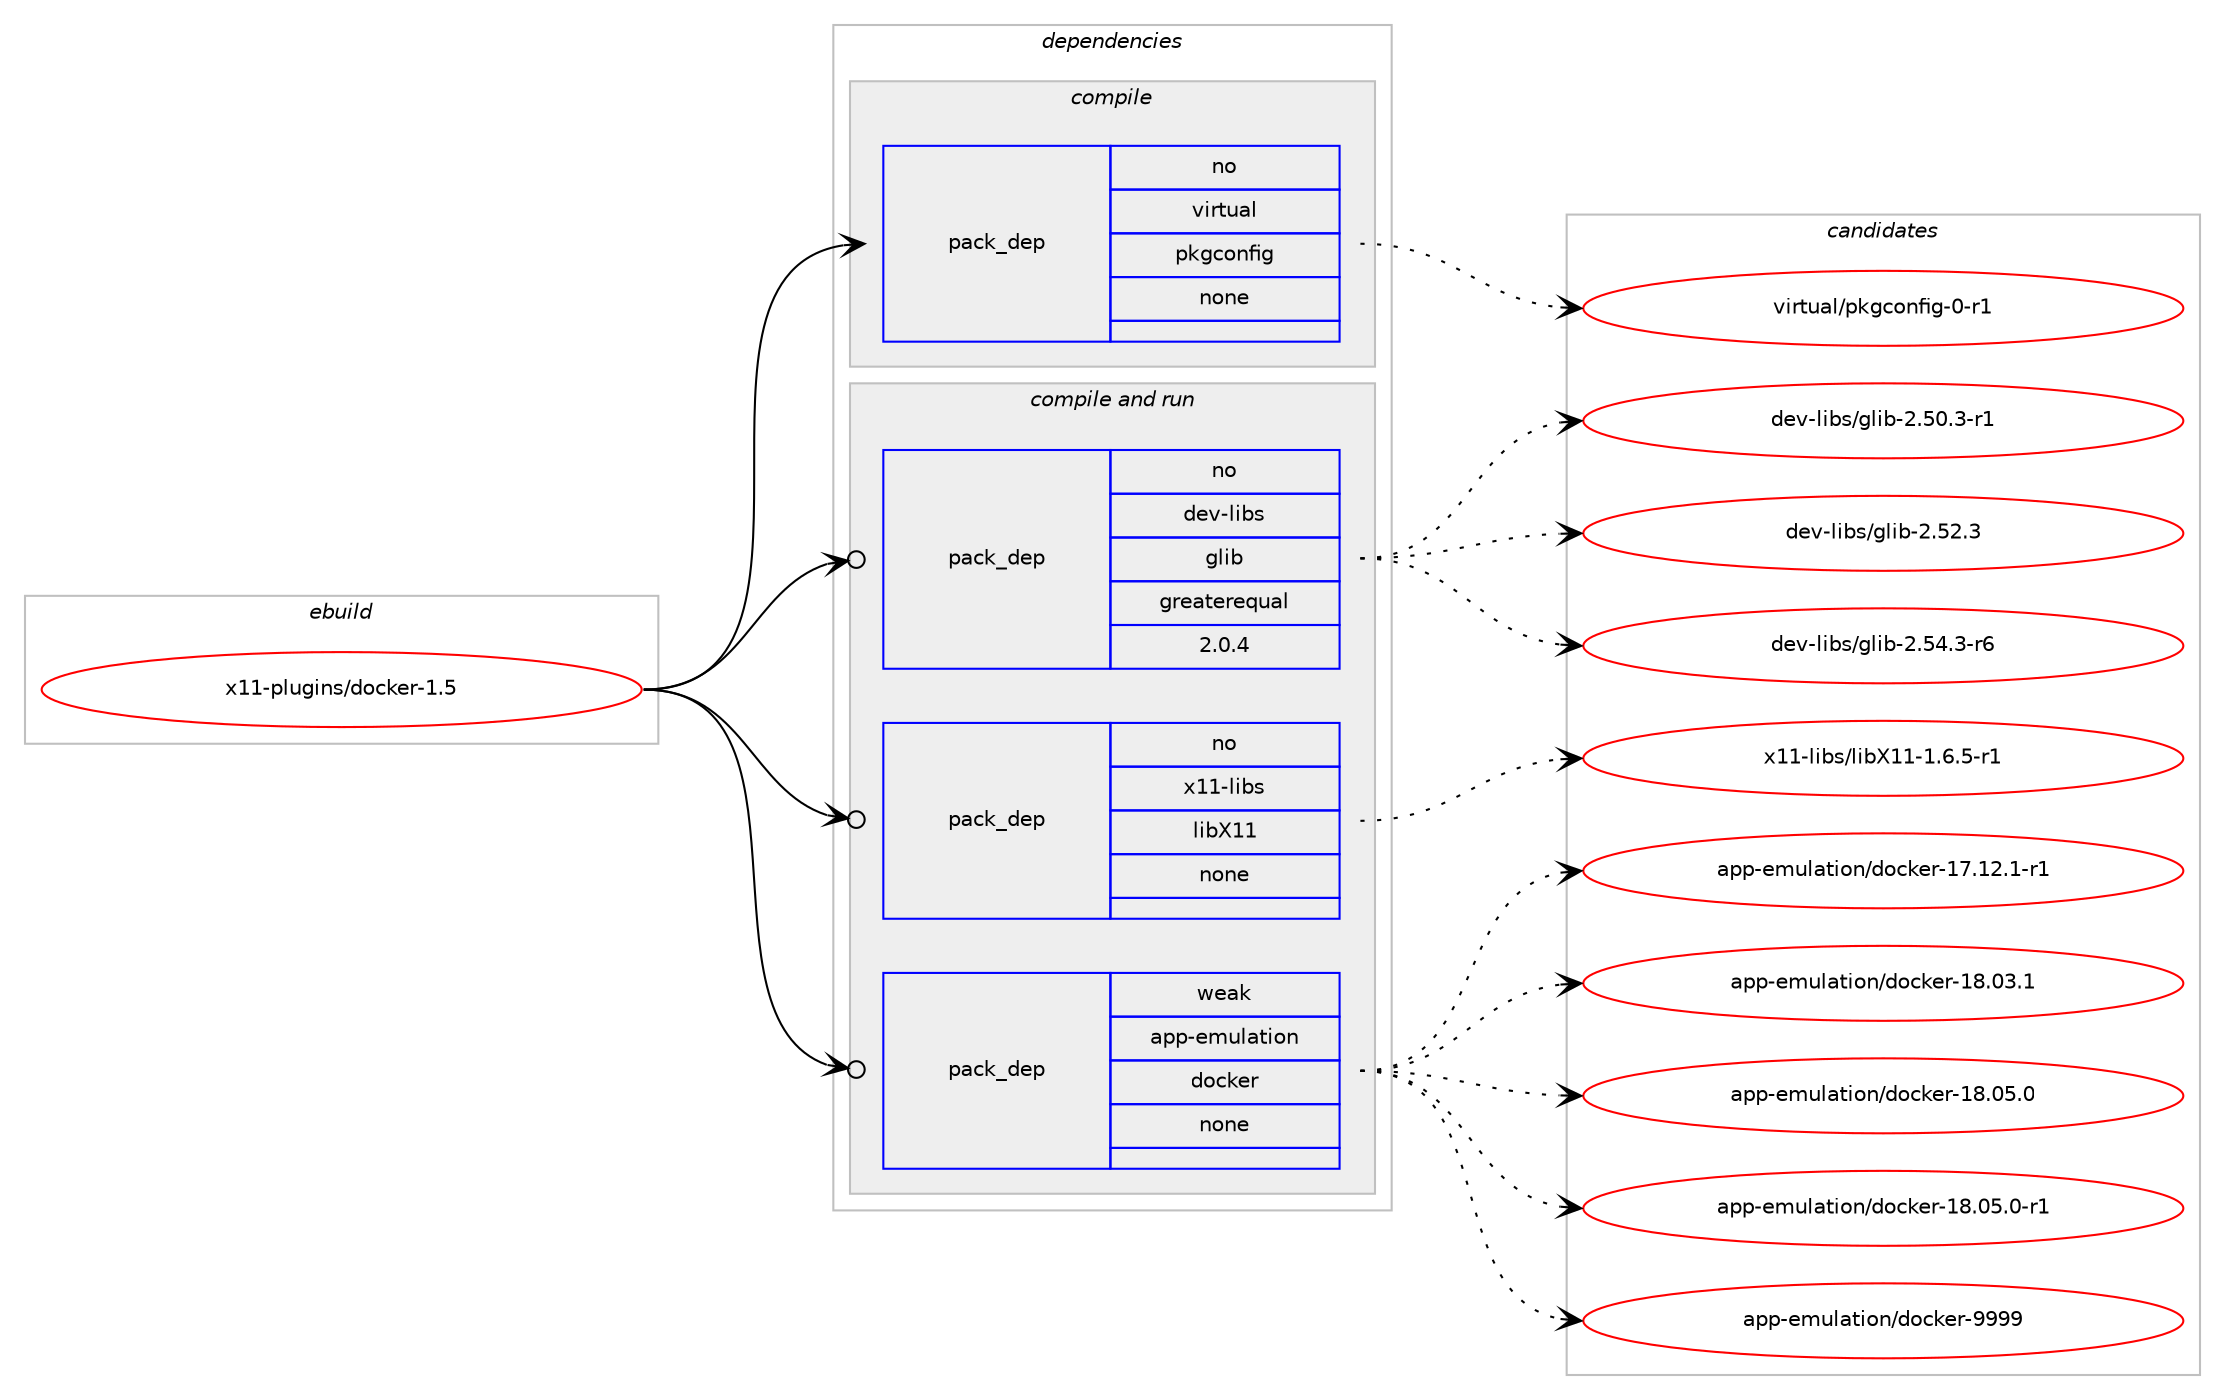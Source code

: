 digraph prolog {

# *************
# Graph options
# *************

newrank=true;
concentrate=true;
compound=true;
graph [rankdir=LR,fontname=Helvetica,fontsize=10,ranksep=1.5];#, ranksep=2.5, nodesep=0.2];
edge  [arrowhead=vee];
node  [fontname=Helvetica,fontsize=10];

# **********
# The ebuild
# **********

subgraph cluster_leftcol {
color=gray;
rank=same;
label=<<i>ebuild</i>>;
id [label="x11-plugins/docker-1.5", color=red, width=4, href="../x11-plugins/docker-1.5.svg"];
}

# ****************
# The dependencies
# ****************

subgraph cluster_midcol {
color=gray;
label=<<i>dependencies</i>>;
subgraph cluster_compile {
fillcolor="#eeeeee";
style=filled;
label=<<i>compile</i>>;
subgraph pack6955 {
dependency8911 [label=<<TABLE BORDER="0" CELLBORDER="1" CELLSPACING="0" CELLPADDING="4" WIDTH="220"><TR><TD ROWSPAN="6" CELLPADDING="30">pack_dep</TD></TR><TR><TD WIDTH="110">no</TD></TR><TR><TD>virtual</TD></TR><TR><TD>pkgconfig</TD></TR><TR><TD>none</TD></TR><TR><TD></TD></TR></TABLE>>, shape=none, color=blue];
}
id:e -> dependency8911:w [weight=20,style="solid",arrowhead="vee"];
}
subgraph cluster_compileandrun {
fillcolor="#eeeeee";
style=filled;
label=<<i>compile and run</i>>;
subgraph pack6956 {
dependency8912 [label=<<TABLE BORDER="0" CELLBORDER="1" CELLSPACING="0" CELLPADDING="4" WIDTH="220"><TR><TD ROWSPAN="6" CELLPADDING="30">pack_dep</TD></TR><TR><TD WIDTH="110">no</TD></TR><TR><TD>dev-libs</TD></TR><TR><TD>glib</TD></TR><TR><TD>greaterequal</TD></TR><TR><TD>2.0.4</TD></TR></TABLE>>, shape=none, color=blue];
}
id:e -> dependency8912:w [weight=20,style="solid",arrowhead="odotvee"];
subgraph pack6957 {
dependency8913 [label=<<TABLE BORDER="0" CELLBORDER="1" CELLSPACING="0" CELLPADDING="4" WIDTH="220"><TR><TD ROWSPAN="6" CELLPADDING="30">pack_dep</TD></TR><TR><TD WIDTH="110">no</TD></TR><TR><TD>x11-libs</TD></TR><TR><TD>libX11</TD></TR><TR><TD>none</TD></TR><TR><TD></TD></TR></TABLE>>, shape=none, color=blue];
}
id:e -> dependency8913:w [weight=20,style="solid",arrowhead="odotvee"];
subgraph pack6958 {
dependency8914 [label=<<TABLE BORDER="0" CELLBORDER="1" CELLSPACING="0" CELLPADDING="4" WIDTH="220"><TR><TD ROWSPAN="6" CELLPADDING="30">pack_dep</TD></TR><TR><TD WIDTH="110">weak</TD></TR><TR><TD>app-emulation</TD></TR><TR><TD>docker</TD></TR><TR><TD>none</TD></TR><TR><TD></TD></TR></TABLE>>, shape=none, color=blue];
}
id:e -> dependency8914:w [weight=20,style="solid",arrowhead="odotvee"];
}
subgraph cluster_run {
fillcolor="#eeeeee";
style=filled;
label=<<i>run</i>>;
}
}

# **************
# The candidates
# **************

subgraph cluster_choices {
rank=same;
color=gray;
label=<<i>candidates</i>>;

subgraph choice6955 {
color=black;
nodesep=1;
choice11810511411611797108471121071039911111010210510345484511449 [label="virtual/pkgconfig-0-r1", color=red, width=4,href="../virtual/pkgconfig-0-r1.svg"];
dependency8911:e -> choice11810511411611797108471121071039911111010210510345484511449:w [style=dotted,weight="100"];
}
subgraph choice6956 {
color=black;
nodesep=1;
choice10010111845108105981154710310810598455046534846514511449 [label="dev-libs/glib-2.50.3-r1", color=red, width=4,href="../dev-libs/glib-2.50.3-r1.svg"];
choice1001011184510810598115471031081059845504653504651 [label="dev-libs/glib-2.52.3", color=red, width=4,href="../dev-libs/glib-2.52.3.svg"];
choice10010111845108105981154710310810598455046535246514511454 [label="dev-libs/glib-2.54.3-r6", color=red, width=4,href="../dev-libs/glib-2.54.3-r6.svg"];
dependency8912:e -> choice10010111845108105981154710310810598455046534846514511449:w [style=dotted,weight="100"];
dependency8912:e -> choice1001011184510810598115471031081059845504653504651:w [style=dotted,weight="100"];
dependency8912:e -> choice10010111845108105981154710310810598455046535246514511454:w [style=dotted,weight="100"];
}
subgraph choice6957 {
color=black;
nodesep=1;
choice1204949451081059811547108105988849494549465446534511449 [label="x11-libs/libX11-1.6.5-r1", color=red, width=4,href="../x11-libs/libX11-1.6.5-r1.svg"];
dependency8913:e -> choice1204949451081059811547108105988849494549465446534511449:w [style=dotted,weight="100"];
}
subgraph choice6958 {
color=black;
nodesep=1;
choice971121124510110911710897116105111110471001119910710111445495546495046494511449 [label="app-emulation/docker-17.12.1-r1", color=red, width=4,href="../app-emulation/docker-17.12.1-r1.svg"];
choice97112112451011091171089711610511111047100111991071011144549564648514649 [label="app-emulation/docker-18.03.1", color=red, width=4,href="../app-emulation/docker-18.03.1.svg"];
choice97112112451011091171089711610511111047100111991071011144549564648534648 [label="app-emulation/docker-18.05.0", color=red, width=4,href="../app-emulation/docker-18.05.0.svg"];
choice971121124510110911710897116105111110471001119910710111445495646485346484511449 [label="app-emulation/docker-18.05.0-r1", color=red, width=4,href="../app-emulation/docker-18.05.0-r1.svg"];
choice97112112451011091171089711610511111047100111991071011144557575757 [label="app-emulation/docker-9999", color=red, width=4,href="../app-emulation/docker-9999.svg"];
dependency8914:e -> choice971121124510110911710897116105111110471001119910710111445495546495046494511449:w [style=dotted,weight="100"];
dependency8914:e -> choice97112112451011091171089711610511111047100111991071011144549564648514649:w [style=dotted,weight="100"];
dependency8914:e -> choice97112112451011091171089711610511111047100111991071011144549564648534648:w [style=dotted,weight="100"];
dependency8914:e -> choice971121124510110911710897116105111110471001119910710111445495646485346484511449:w [style=dotted,weight="100"];
dependency8914:e -> choice97112112451011091171089711610511111047100111991071011144557575757:w [style=dotted,weight="100"];
}
}

}
